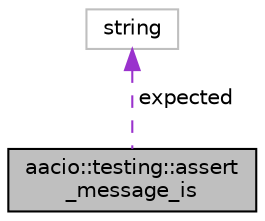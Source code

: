 digraph "aacio::testing::assert_message_is"
{
  edge [fontname="Helvetica",fontsize="10",labelfontname="Helvetica",labelfontsize="10"];
  node [fontname="Helvetica",fontsize="10",shape=record];
  Node1 [label="aacio::testing::assert\l_message_is",height=0.2,width=0.4,color="black", fillcolor="grey75", style="filled", fontcolor="black"];
  Node2 -> Node1 [dir="back",color="darkorchid3",fontsize="10",style="dashed",label=" expected" ,fontname="Helvetica"];
  Node2 [label="string",height=0.2,width=0.4,color="grey75", fillcolor="white", style="filled"];
}
